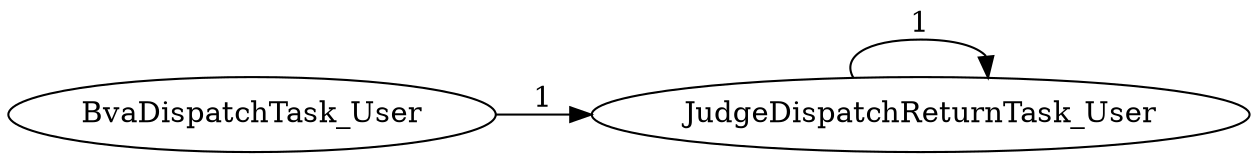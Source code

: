 digraph G {
rankdir="LR";
"JudgeDispatchReturnTask_User" -> "JudgeDispatchReturnTask_User" [label=1]
"BvaDispatchTask_User" -> "JudgeDispatchReturnTask_User" [label=1]
}
